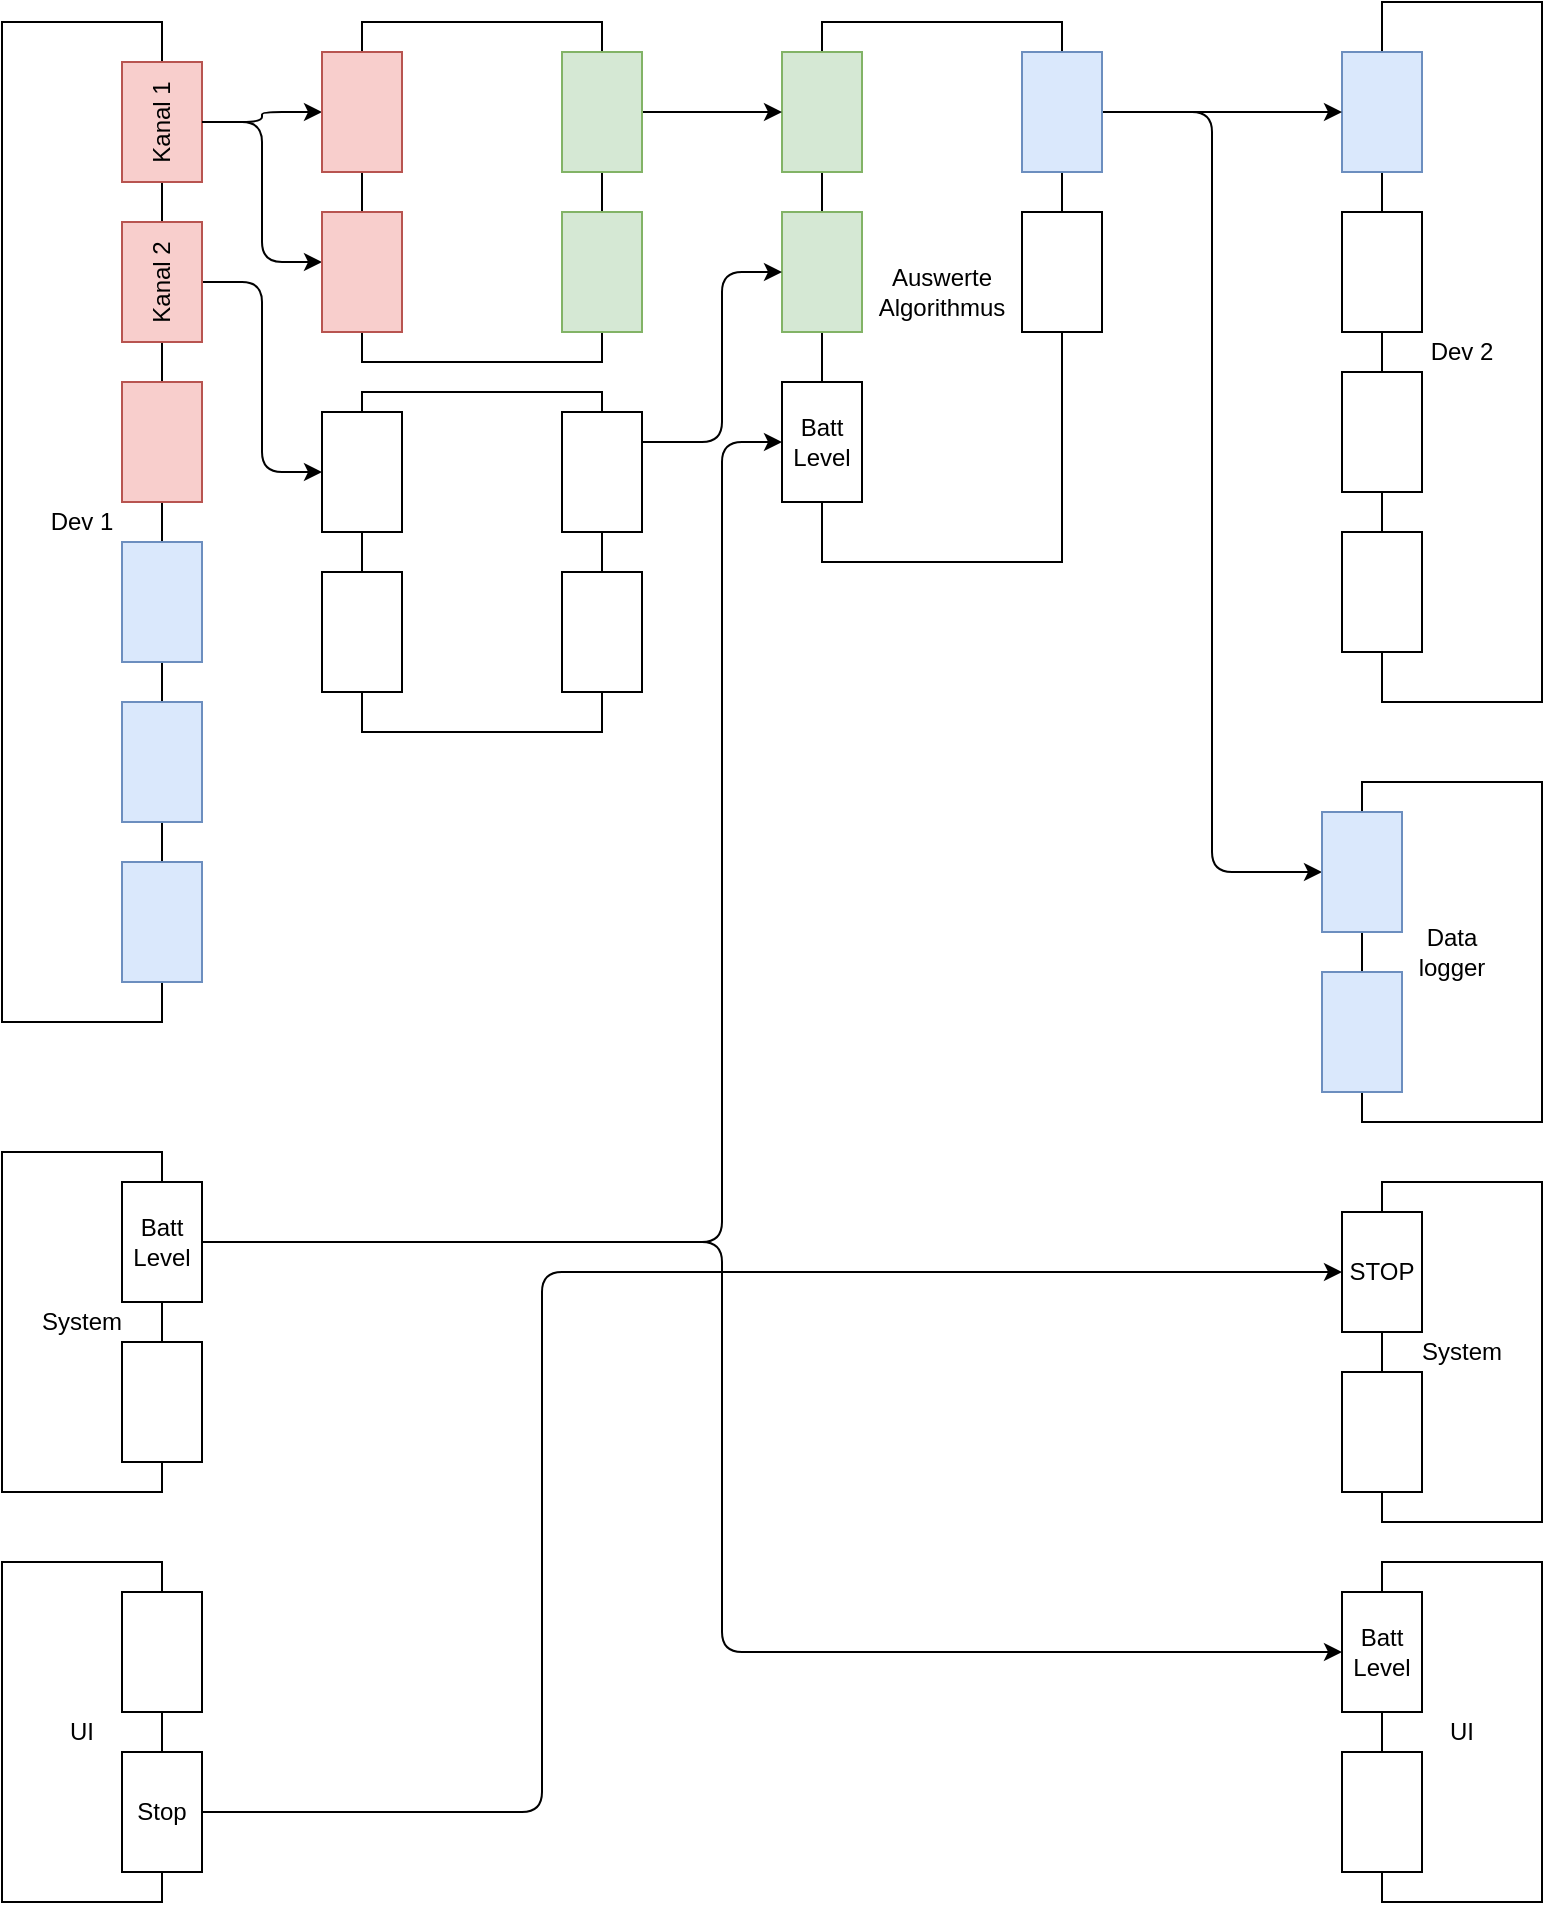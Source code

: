 <mxfile>
    <diagram id="j1a46z9f65s0w3ZYX3ZR" name="Page-1">
        <mxGraphModel dx="1019" dy="657" grid="1" gridSize="10" guides="1" tooltips="1" connect="1" arrows="1" fold="1" page="1" pageScale="1" pageWidth="850" pageHeight="1100" math="0" shadow="0">
            <root>
                <mxCell id="0"/>
                <mxCell id="1" parent="0"/>
                <mxCell id="2" value="Dev 1" style="rounded=0;whiteSpace=wrap;html=1;" parent="1" vertex="1">
                    <mxGeometry x="10" y="70" width="80" height="500" as="geometry"/>
                </mxCell>
                <mxCell id="34" style="edgeStyle=orthogonalEdgeStyle;html=1;entryX=0;entryY=0.5;entryDx=0;entryDy=0;" parent="1" source="3" target="23" edge="1">
                    <mxGeometry relative="1" as="geometry"/>
                </mxCell>
                <mxCell id="3" value="Kanal 1" style="rounded=0;whiteSpace=wrap;html=1;fillColor=#f8cecc;strokeColor=#b85450;horizontal=0;" parent="1" vertex="1">
                    <mxGeometry x="70" y="90" width="40" height="60" as="geometry"/>
                </mxCell>
                <mxCell id="35" style="edgeStyle=orthogonalEdgeStyle;html=1;entryX=0;entryY=0.5;entryDx=0;entryDy=0;" parent="1" source="4" target="28" edge="1">
                    <mxGeometry relative="1" as="geometry">
                        <Array as="points">
                            <mxPoint x="140" y="200"/>
                            <mxPoint x="140" y="295"/>
                        </Array>
                    </mxGeometry>
                </mxCell>
                <mxCell id="4" value="Kanal 2" style="rounded=0;whiteSpace=wrap;html=1;fillColor=#f8cecc;strokeColor=#b85450;horizontal=0;" parent="1" vertex="1">
                    <mxGeometry x="70" y="170" width="40" height="60" as="geometry"/>
                </mxCell>
                <mxCell id="5" value="" style="rounded=0;whiteSpace=wrap;html=1;fillColor=#f8cecc;strokeColor=#b85450;" parent="1" vertex="1">
                    <mxGeometry x="70" y="250" width="40" height="60" as="geometry"/>
                </mxCell>
                <mxCell id="6" value="" style="rounded=0;whiteSpace=wrap;html=1;fillColor=#dae8fc;strokeColor=#6c8ebf;" parent="1" vertex="1">
                    <mxGeometry x="70" y="330" width="40" height="60" as="geometry"/>
                </mxCell>
                <mxCell id="12" value="Dev 2" style="rounded=0;whiteSpace=wrap;html=1;" parent="1" vertex="1">
                    <mxGeometry x="700" y="60" width="80" height="350" as="geometry"/>
                </mxCell>
                <mxCell id="13" value="" style="rounded=0;whiteSpace=wrap;html=1;fillColor=#dae8fc;strokeColor=#6c8ebf;" parent="1" vertex="1">
                    <mxGeometry x="680" y="85" width="40" height="60" as="geometry"/>
                </mxCell>
                <mxCell id="14" value="" style="rounded=0;whiteSpace=wrap;html=1;" parent="1" vertex="1">
                    <mxGeometry x="680" y="165" width="40" height="60" as="geometry"/>
                </mxCell>
                <mxCell id="15" value="" style="rounded=0;whiteSpace=wrap;html=1;" parent="1" vertex="1">
                    <mxGeometry x="680" y="245" width="40" height="60" as="geometry"/>
                </mxCell>
                <mxCell id="16" value="" style="rounded=0;whiteSpace=wrap;html=1;" parent="1" vertex="1">
                    <mxGeometry x="680" y="325" width="40" height="60" as="geometry"/>
                </mxCell>
                <mxCell id="17" value="Auswerte &lt;br&gt;Algorithmus" style="rounded=0;whiteSpace=wrap;html=1;" parent="1" vertex="1">
                    <mxGeometry x="420" y="70" width="120" height="270" as="geometry"/>
                </mxCell>
                <mxCell id="18" value="" style="rounded=0;whiteSpace=wrap;html=1;fillColor=#d5e8d4;strokeColor=#82b366;" parent="1" vertex="1">
                    <mxGeometry x="400" y="85" width="40" height="60" as="geometry"/>
                </mxCell>
                <mxCell id="19" value="" style="rounded=0;whiteSpace=wrap;html=1;fillColor=#d5e8d4;strokeColor=#82b366;" parent="1" vertex="1">
                    <mxGeometry x="400" y="165" width="40" height="60" as="geometry"/>
                </mxCell>
                <mxCell id="43" style="edgeStyle=orthogonalEdgeStyle;html=1;entryX=0;entryY=0.5;entryDx=0;entryDy=0;" parent="1" source="20" target="13" edge="1">
                    <mxGeometry relative="1" as="geometry"/>
                </mxCell>
                <mxCell id="44" style="edgeStyle=orthogonalEdgeStyle;html=1;entryX=0;entryY=0.5;entryDx=0;entryDy=0;" parent="1" source="20" target="39" edge="1">
                    <mxGeometry relative="1" as="geometry"/>
                </mxCell>
                <mxCell id="20" value="" style="rounded=0;whiteSpace=wrap;html=1;fillColor=#dae8fc;strokeColor=#6c8ebf;" parent="1" vertex="1">
                    <mxGeometry x="520" y="85" width="40" height="60" as="geometry"/>
                </mxCell>
                <mxCell id="21" value="" style="rounded=0;whiteSpace=wrap;html=1;" parent="1" vertex="1">
                    <mxGeometry x="520" y="165" width="40" height="60" as="geometry"/>
                </mxCell>
                <mxCell id="22" value="" style="rounded=0;whiteSpace=wrap;html=1;" parent="1" vertex="1">
                    <mxGeometry x="190" y="70" width="120" height="170" as="geometry"/>
                </mxCell>
                <mxCell id="23" value="" style="rounded=0;whiteSpace=wrap;html=1;fillColor=#f8cecc;strokeColor=#b85450;" parent="1" vertex="1">
                    <mxGeometry x="170" y="85" width="40" height="60" as="geometry"/>
                </mxCell>
                <mxCell id="45" style="edgeStyle=orthogonalEdgeStyle;html=1;" parent="1" source="3" target="24" edge="1">
                    <mxGeometry relative="1" as="geometry">
                        <Array as="points">
                            <mxPoint x="140" y="120"/>
                            <mxPoint x="140" y="190"/>
                        </Array>
                    </mxGeometry>
                </mxCell>
                <mxCell id="24" value="" style="rounded=0;whiteSpace=wrap;html=1;fillColor=#f8cecc;strokeColor=#b85450;" parent="1" vertex="1">
                    <mxGeometry x="170" y="165" width="40" height="60" as="geometry"/>
                </mxCell>
                <mxCell id="37" style="edgeStyle=orthogonalEdgeStyle;html=1;entryX=0;entryY=0.5;entryDx=0;entryDy=0;" parent="1" source="25" target="18" edge="1">
                    <mxGeometry relative="1" as="geometry"/>
                </mxCell>
                <mxCell id="25" value="" style="rounded=0;whiteSpace=wrap;html=1;fillColor=#d5e8d4;strokeColor=#82b366;" parent="1" vertex="1">
                    <mxGeometry x="290" y="85" width="40" height="60" as="geometry"/>
                </mxCell>
                <mxCell id="26" value="" style="rounded=0;whiteSpace=wrap;html=1;fillColor=#d5e8d4;strokeColor=#82b366;" parent="1" vertex="1">
                    <mxGeometry x="290" y="165" width="40" height="60" as="geometry"/>
                </mxCell>
                <mxCell id="27" value="" style="rounded=0;whiteSpace=wrap;html=1;" parent="1" vertex="1">
                    <mxGeometry x="190" y="255" width="120" height="170" as="geometry"/>
                </mxCell>
                <mxCell id="28" value="" style="rounded=0;whiteSpace=wrap;html=1;" parent="1" vertex="1">
                    <mxGeometry x="170" y="265" width="40" height="60" as="geometry"/>
                </mxCell>
                <mxCell id="29" value="" style="rounded=0;whiteSpace=wrap;html=1;" parent="1" vertex="1">
                    <mxGeometry x="170" y="345" width="40" height="60" as="geometry"/>
                </mxCell>
                <mxCell id="36" style="edgeStyle=orthogonalEdgeStyle;html=1;entryX=0;entryY=0.5;entryDx=0;entryDy=0;" parent="1" source="30" target="19" edge="1">
                    <mxGeometry relative="1" as="geometry">
                        <Array as="points">
                            <mxPoint x="370" y="280"/>
                            <mxPoint x="370" y="195"/>
                        </Array>
                    </mxGeometry>
                </mxCell>
                <mxCell id="30" value="" style="rounded=0;whiteSpace=wrap;html=1;" parent="1" vertex="1">
                    <mxGeometry x="290" y="265" width="40" height="60" as="geometry"/>
                </mxCell>
                <mxCell id="31" value="" style="rounded=0;whiteSpace=wrap;html=1;" parent="1" vertex="1">
                    <mxGeometry x="290" y="345" width="40" height="60" as="geometry"/>
                </mxCell>
                <mxCell id="32" value="" style="rounded=0;whiteSpace=wrap;html=1;fillColor=#dae8fc;strokeColor=#6c8ebf;" parent="1" vertex="1">
                    <mxGeometry x="70" y="410" width="40" height="60" as="geometry"/>
                </mxCell>
                <mxCell id="33" value="" style="rounded=0;whiteSpace=wrap;html=1;fillColor=#dae8fc;strokeColor=#6c8ebf;" parent="1" vertex="1">
                    <mxGeometry x="70" y="490" width="40" height="60" as="geometry"/>
                </mxCell>
                <mxCell id="38" value="Data &lt;br&gt;logger" style="rounded=0;whiteSpace=wrap;html=1;align=center;" parent="1" vertex="1">
                    <mxGeometry x="690" y="450" width="90" height="170" as="geometry"/>
                </mxCell>
                <mxCell id="39" value="" style="rounded=0;whiteSpace=wrap;html=1;fillColor=#dae8fc;strokeColor=#6c8ebf;" parent="1" vertex="1">
                    <mxGeometry x="670" y="465" width="40" height="60" as="geometry"/>
                </mxCell>
                <mxCell id="40" value="" style="rounded=0;whiteSpace=wrap;html=1;fillColor=#dae8fc;strokeColor=#6c8ebf;" parent="1" vertex="1">
                    <mxGeometry x="670" y="545" width="40" height="60" as="geometry"/>
                </mxCell>
                <mxCell id="47" value="System" style="rounded=0;whiteSpace=wrap;html=1;align=center;" vertex="1" parent="1">
                    <mxGeometry x="700" y="650" width="80" height="170" as="geometry"/>
                </mxCell>
                <mxCell id="48" value="STOP" style="rounded=0;whiteSpace=wrap;html=1;" vertex="1" parent="1">
                    <mxGeometry x="680" y="665" width="40" height="60" as="geometry"/>
                </mxCell>
                <mxCell id="49" value="" style="rounded=0;whiteSpace=wrap;html=1;" vertex="1" parent="1">
                    <mxGeometry x="680" y="745" width="40" height="60" as="geometry"/>
                </mxCell>
                <mxCell id="50" value="System" style="rounded=0;whiteSpace=wrap;html=1;align=center;" vertex="1" parent="1">
                    <mxGeometry x="10" y="635" width="80" height="170" as="geometry"/>
                </mxCell>
                <mxCell id="54" style="edgeStyle=orthogonalEdgeStyle;html=1;entryX=0;entryY=0.5;entryDx=0;entryDy=0;" edge="1" parent="1" source="51" target="53">
                    <mxGeometry relative="1" as="geometry">
                        <Array as="points">
                            <mxPoint x="370" y="680"/>
                            <mxPoint x="370" y="280"/>
                        </Array>
                    </mxGeometry>
                </mxCell>
                <mxCell id="61" style="edgeStyle=orthogonalEdgeStyle;html=1;entryX=0;entryY=0.5;entryDx=0;entryDy=0;" edge="1" parent="1" source="51" target="59">
                    <mxGeometry relative="1" as="geometry">
                        <Array as="points">
                            <mxPoint x="370" y="680"/>
                            <mxPoint x="370" y="885"/>
                        </Array>
                    </mxGeometry>
                </mxCell>
                <mxCell id="51" value="Batt&lt;br&gt;Level" style="rounded=0;whiteSpace=wrap;html=1;" vertex="1" parent="1">
                    <mxGeometry x="70" y="650" width="40" height="60" as="geometry"/>
                </mxCell>
                <mxCell id="52" value="" style="rounded=0;whiteSpace=wrap;html=1;" vertex="1" parent="1">
                    <mxGeometry x="70" y="730" width="40" height="60" as="geometry"/>
                </mxCell>
                <mxCell id="53" value="Batt&lt;br&gt;Level" style="rounded=0;whiteSpace=wrap;html=1;" vertex="1" parent="1">
                    <mxGeometry x="400" y="250" width="40" height="60" as="geometry"/>
                </mxCell>
                <mxCell id="55" value="UI" style="rounded=0;whiteSpace=wrap;html=1;align=center;" vertex="1" parent="1">
                    <mxGeometry x="10" y="840" width="80" height="170" as="geometry"/>
                </mxCell>
                <mxCell id="56" value="" style="rounded=0;whiteSpace=wrap;html=1;" vertex="1" parent="1">
                    <mxGeometry x="70" y="855" width="40" height="60" as="geometry"/>
                </mxCell>
                <mxCell id="65" style="edgeStyle=orthogonalEdgeStyle;html=1;entryX=0;entryY=0.5;entryDx=0;entryDy=0;" edge="1" parent="1" source="57" target="48">
                    <mxGeometry relative="1" as="geometry">
                        <Array as="points">
                            <mxPoint x="280" y="965"/>
                            <mxPoint x="280" y="695"/>
                        </Array>
                    </mxGeometry>
                </mxCell>
                <mxCell id="57" value="Stop" style="rounded=0;whiteSpace=wrap;html=1;" vertex="1" parent="1">
                    <mxGeometry x="70" y="935" width="40" height="60" as="geometry"/>
                </mxCell>
                <mxCell id="58" value="UI" style="rounded=0;whiteSpace=wrap;html=1;align=center;" vertex="1" parent="1">
                    <mxGeometry x="700" y="840" width="80" height="170" as="geometry"/>
                </mxCell>
                <mxCell id="59" value="Batt&lt;br&gt;Level" style="rounded=0;whiteSpace=wrap;html=1;" vertex="1" parent="1">
                    <mxGeometry x="680" y="855" width="40" height="60" as="geometry"/>
                </mxCell>
                <mxCell id="60" value="" style="rounded=0;whiteSpace=wrap;html=1;" vertex="1" parent="1">
                    <mxGeometry x="680" y="935" width="40" height="60" as="geometry"/>
                </mxCell>
            </root>
        </mxGraphModel>
    </diagram>
</mxfile>